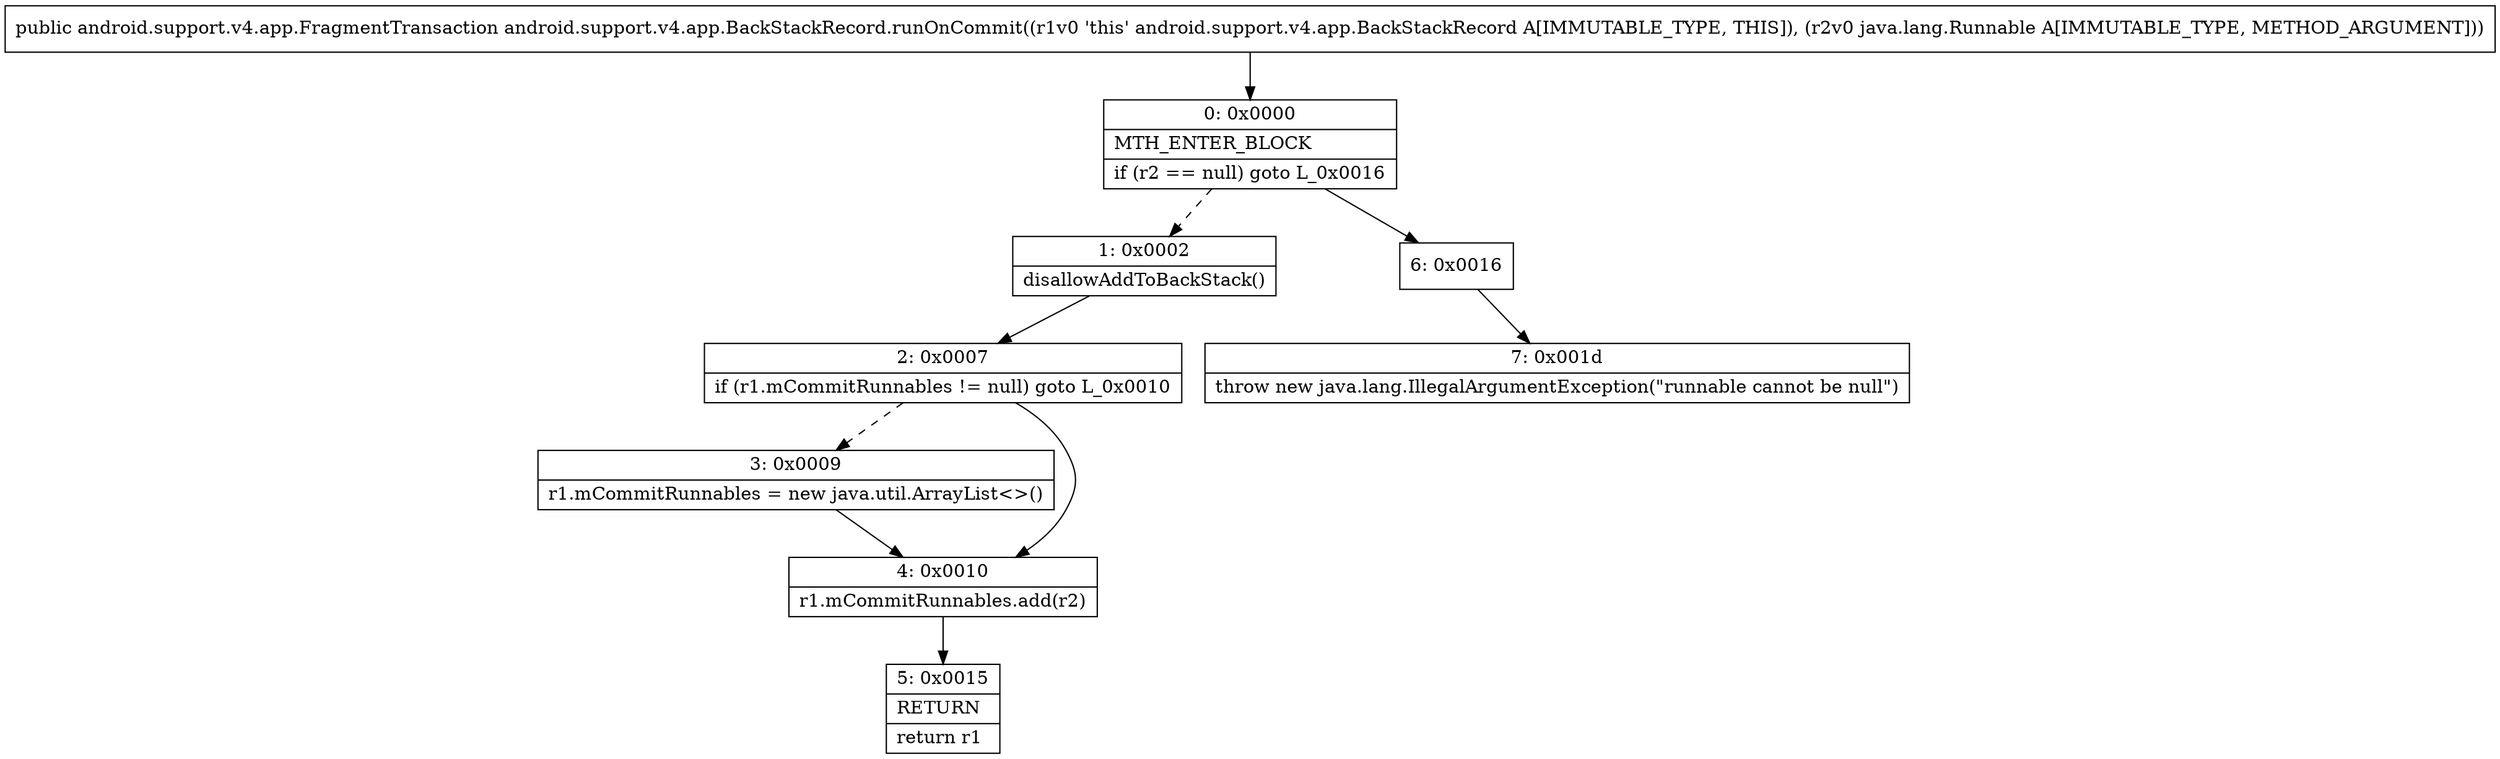 digraph "CFG forandroid.support.v4.app.BackStackRecord.runOnCommit(Ljava\/lang\/Runnable;)Landroid\/support\/v4\/app\/FragmentTransaction;" {
Node_0 [shape=record,label="{0\:\ 0x0000|MTH_ENTER_BLOCK\l|if (r2 == null) goto L_0x0016\l}"];
Node_1 [shape=record,label="{1\:\ 0x0002|disallowAddToBackStack()\l}"];
Node_2 [shape=record,label="{2\:\ 0x0007|if (r1.mCommitRunnables != null) goto L_0x0010\l}"];
Node_3 [shape=record,label="{3\:\ 0x0009|r1.mCommitRunnables = new java.util.ArrayList\<\>()\l}"];
Node_4 [shape=record,label="{4\:\ 0x0010|r1.mCommitRunnables.add(r2)\l}"];
Node_5 [shape=record,label="{5\:\ 0x0015|RETURN\l|return r1\l}"];
Node_6 [shape=record,label="{6\:\ 0x0016}"];
Node_7 [shape=record,label="{7\:\ 0x001d|throw new java.lang.IllegalArgumentException(\"runnable cannot be null\")\l}"];
MethodNode[shape=record,label="{public android.support.v4.app.FragmentTransaction android.support.v4.app.BackStackRecord.runOnCommit((r1v0 'this' android.support.v4.app.BackStackRecord A[IMMUTABLE_TYPE, THIS]), (r2v0 java.lang.Runnable A[IMMUTABLE_TYPE, METHOD_ARGUMENT])) }"];
MethodNode -> Node_0;
Node_0 -> Node_1[style=dashed];
Node_0 -> Node_6;
Node_1 -> Node_2;
Node_2 -> Node_3[style=dashed];
Node_2 -> Node_4;
Node_3 -> Node_4;
Node_4 -> Node_5;
Node_6 -> Node_7;
}

